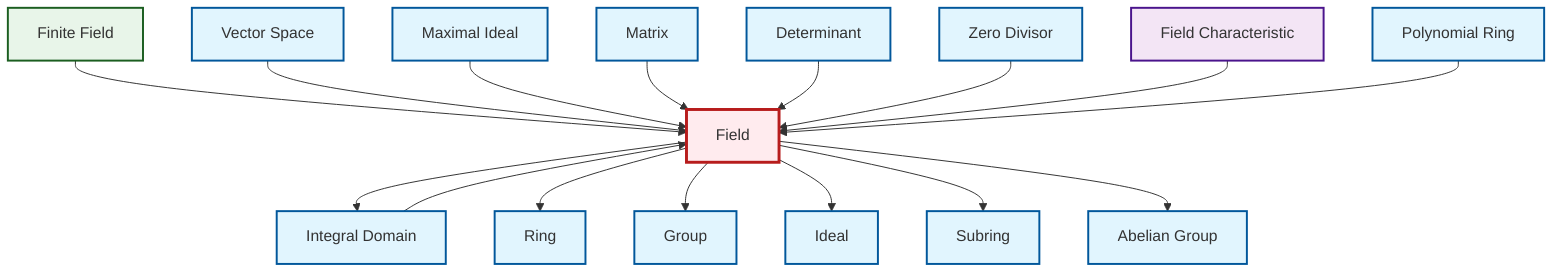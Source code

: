graph TD
    classDef definition fill:#e1f5fe,stroke:#01579b,stroke-width:2px
    classDef theorem fill:#f3e5f5,stroke:#4a148c,stroke-width:2px
    classDef axiom fill:#fff3e0,stroke:#e65100,stroke-width:2px
    classDef example fill:#e8f5e9,stroke:#1b5e20,stroke-width:2px
    classDef current fill:#ffebee,stroke:#b71c1c,stroke-width:3px
    thm-field-characteristic["Field Characteristic"]:::theorem
    def-zero-divisor["Zero Divisor"]:::definition
    def-vector-space["Vector Space"]:::definition
    def-abelian-group["Abelian Group"]:::definition
    def-matrix["Matrix"]:::definition
    def-ideal["Ideal"]:::definition
    def-field["Field"]:::definition
    def-maximal-ideal["Maximal Ideal"]:::definition
    def-integral-domain["Integral Domain"]:::definition
    def-ring["Ring"]:::definition
    def-subring["Subring"]:::definition
    ex-finite-field["Finite Field"]:::example
    def-polynomial-ring["Polynomial Ring"]:::definition
    def-determinant["Determinant"]:::definition
    def-group["Group"]:::definition
    def-field --> def-integral-domain
    def-field --> def-ring
    def-field --> def-group
    def-field --> def-ideal
    ex-finite-field --> def-field
    def-integral-domain --> def-field
    def-vector-space --> def-field
    def-maximal-ideal --> def-field
    def-matrix --> def-field
    def-field --> def-subring
    def-determinant --> def-field
    def-zero-divisor --> def-field
    thm-field-characteristic --> def-field
    def-polynomial-ring --> def-field
    def-field --> def-abelian-group
    class def-field current